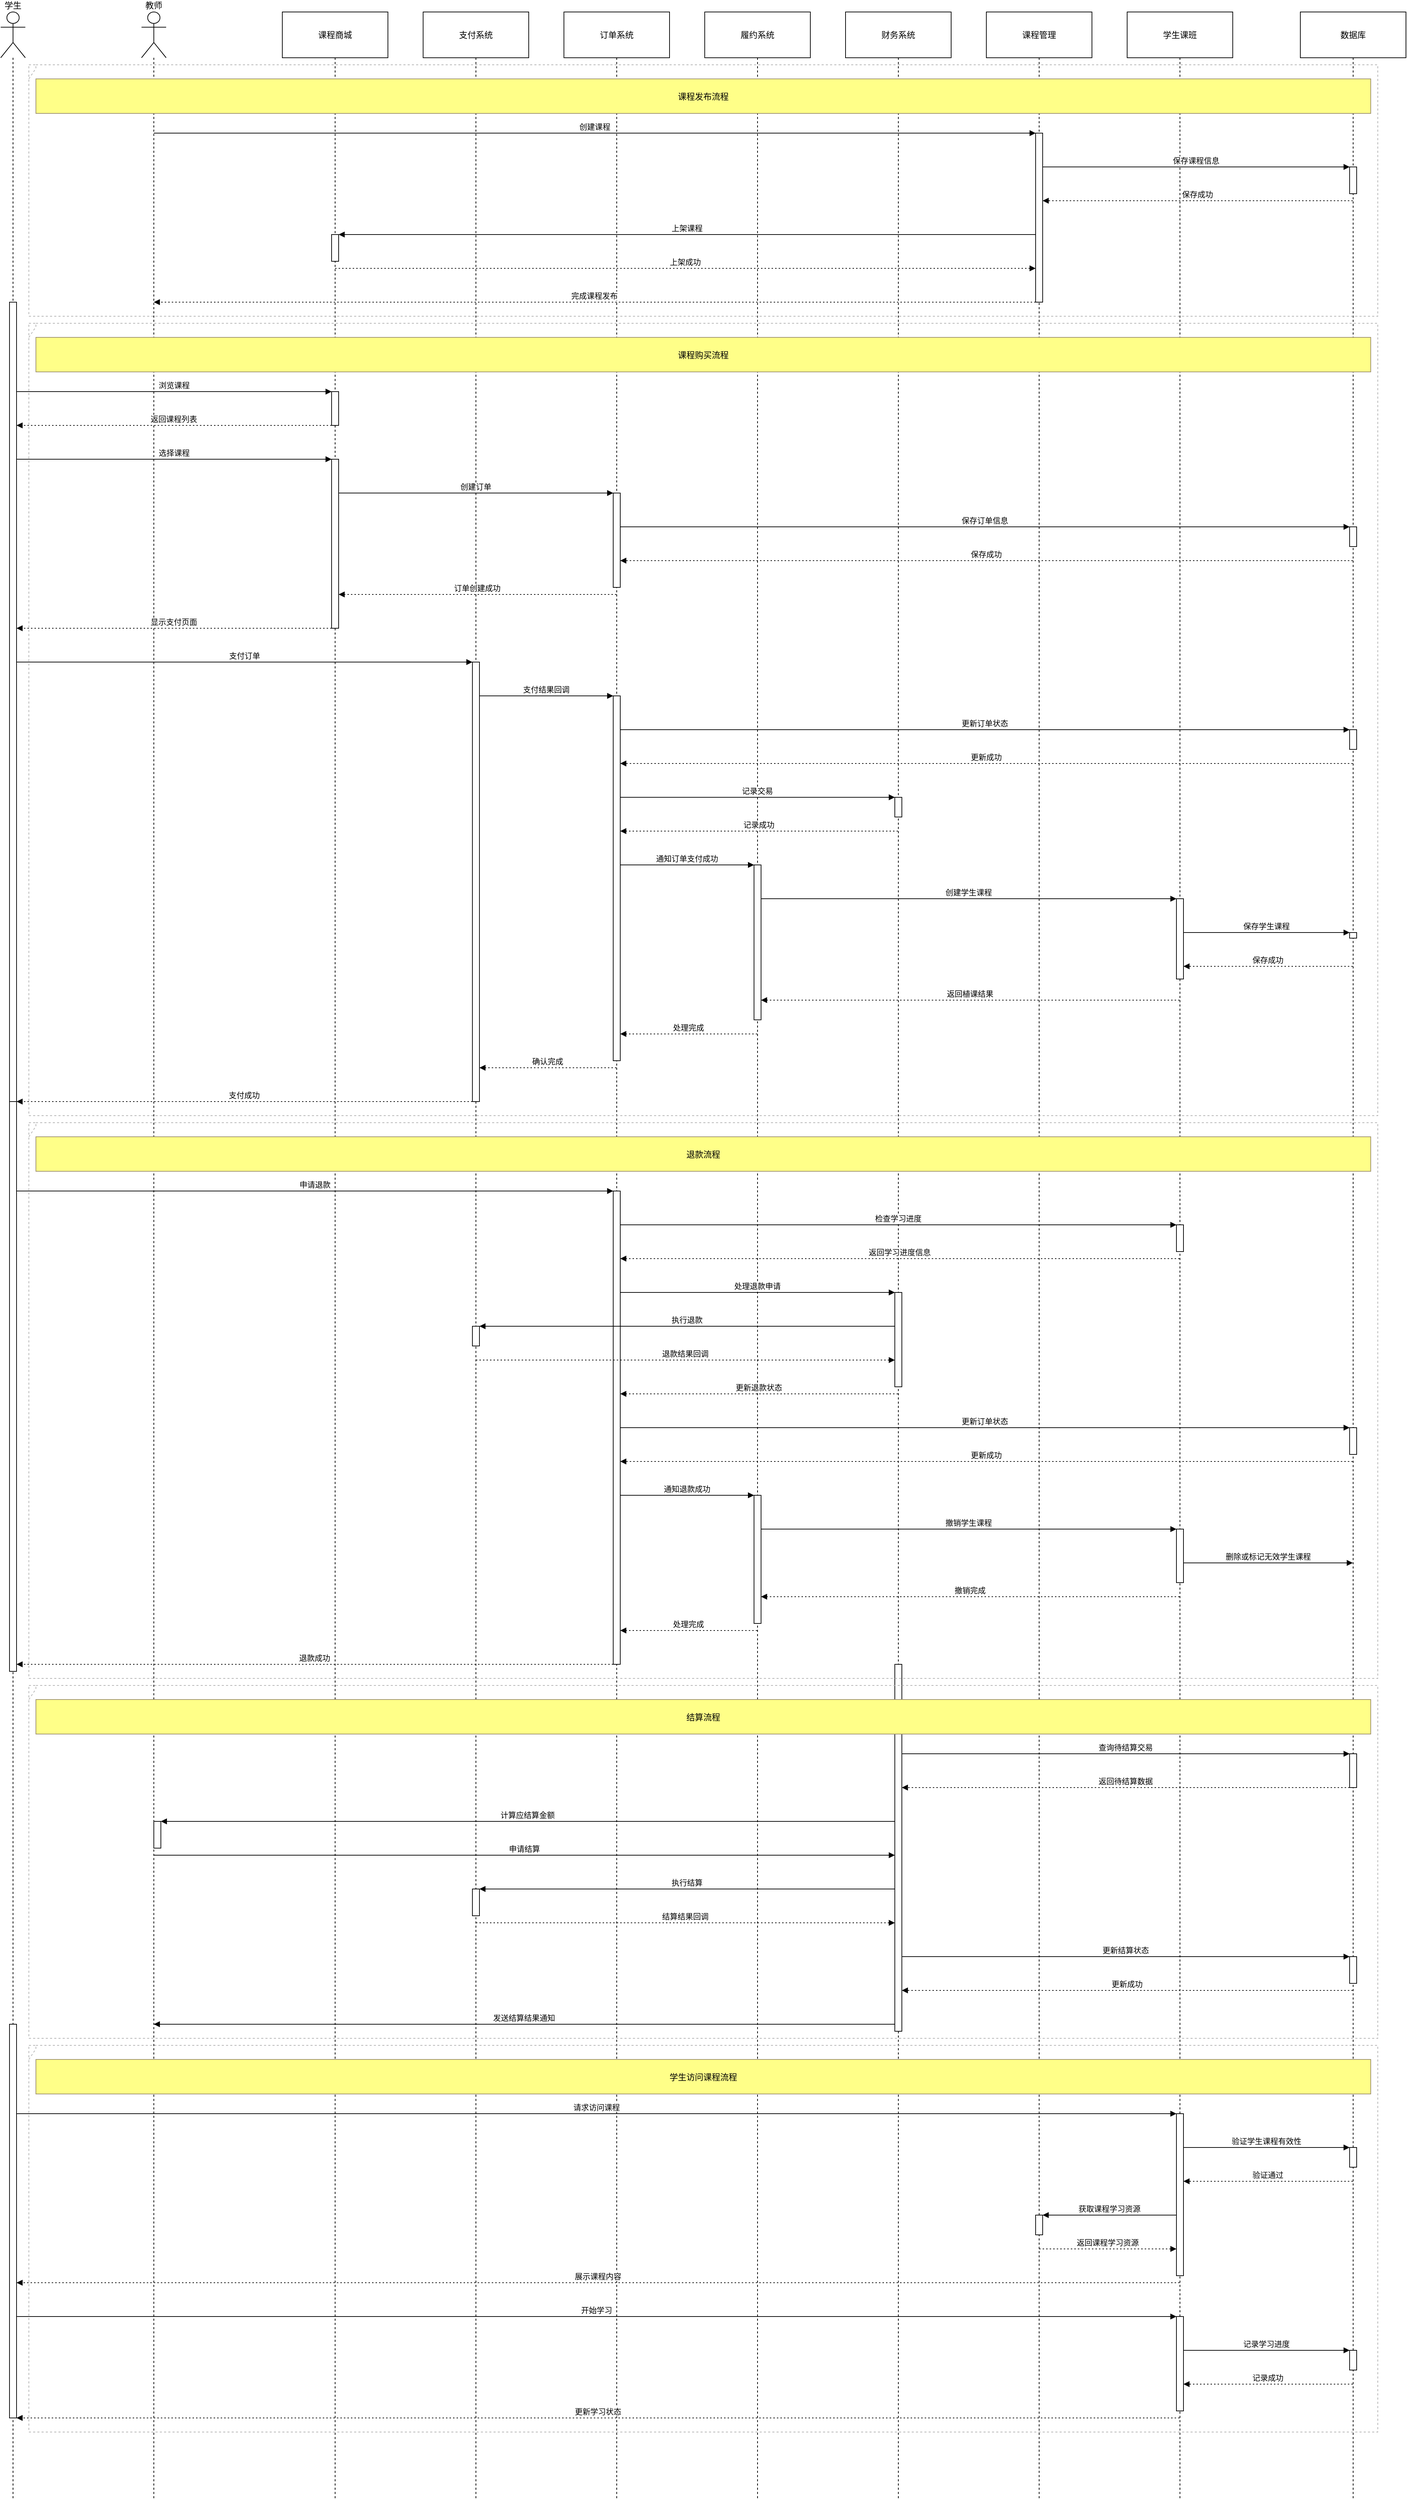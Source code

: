 <mxfile version="26.1.1">
  <diagram name="第 1 页" id="ewf6fZIbxmU2OJA7V18f">
    <mxGraphModel dx="1865" dy="1182" grid="1" gridSize="10" guides="1" tooltips="1" connect="1" arrows="1" fold="1" page="1" pageScale="1" pageWidth="827" pageHeight="1169" math="0" shadow="0">
      <root>
        <mxCell id="0" />
        <mxCell id="1" parent="0" />
        <mxCell id="Ky0kdg8pcMjqBhU2DteO-1" value="学生" style="shape=umlLifeline;perimeter=lifelinePerimeter;whiteSpace=wrap;container=1;dropTarget=0;collapsible=0;recursiveResize=0;outlineConnect=0;portConstraint=eastwest;newEdgeStyle={&quot;edgeStyle&quot;:&quot;elbowEdgeStyle&quot;,&quot;elbow&quot;:&quot;vertical&quot;,&quot;curved&quot;:0,&quot;rounded&quot;:0};participant=umlActor;verticalAlign=bottom;labelPosition=center;verticalLabelPosition=top;align=center;size=65;" vertex="1" parent="1">
          <mxGeometry x="20" y="20" width="35" height="3531" as="geometry" />
        </mxCell>
        <mxCell id="Ky0kdg8pcMjqBhU2DteO-2" value="" style="points=[];perimeter=orthogonalPerimeter;outlineConnect=0;targetShapes=umlLifeline;portConstraint=eastwest;newEdgeStyle={&quot;edgeStyle&quot;:&quot;elbowEdgeStyle&quot;,&quot;elbow&quot;:&quot;vertical&quot;,&quot;curved&quot;:0,&quot;rounded&quot;:0}" vertex="1" parent="Ky0kdg8pcMjqBhU2DteO-1">
          <mxGeometry x="12.5" y="412" width="10" height="1145" as="geometry" />
        </mxCell>
        <mxCell id="Ky0kdg8pcMjqBhU2DteO-3" value="" style="points=[];perimeter=orthogonalPerimeter;outlineConnect=0;targetShapes=umlLifeline;portConstraint=eastwest;newEdgeStyle={&quot;edgeStyle&quot;:&quot;elbowEdgeStyle&quot;,&quot;elbow&quot;:&quot;vertical&quot;,&quot;curved&quot;:0,&quot;rounded&quot;:0}" vertex="1" parent="Ky0kdg8pcMjqBhU2DteO-1">
          <mxGeometry x="12.5" y="1547" width="10" height="809" as="geometry" />
        </mxCell>
        <mxCell id="Ky0kdg8pcMjqBhU2DteO-4" value="" style="points=[];perimeter=orthogonalPerimeter;outlineConnect=0;targetShapes=umlLifeline;portConstraint=eastwest;newEdgeStyle={&quot;edgeStyle&quot;:&quot;elbowEdgeStyle&quot;,&quot;elbow&quot;:&quot;vertical&quot;,&quot;curved&quot;:0,&quot;rounded&quot;:0}" vertex="1" parent="Ky0kdg8pcMjqBhU2DteO-1">
          <mxGeometry x="12.5" y="2857" width="10" height="559" as="geometry" />
        </mxCell>
        <mxCell id="Ky0kdg8pcMjqBhU2DteO-5" value="教师" style="shape=umlLifeline;perimeter=lifelinePerimeter;whiteSpace=wrap;container=1;dropTarget=0;collapsible=0;recursiveResize=0;outlineConnect=0;portConstraint=eastwest;newEdgeStyle={&quot;edgeStyle&quot;:&quot;elbowEdgeStyle&quot;,&quot;elbow&quot;:&quot;vertical&quot;,&quot;curved&quot;:0,&quot;rounded&quot;:0};participant=umlActor;verticalAlign=bottom;labelPosition=center;verticalLabelPosition=top;align=center;size=65;" vertex="1" parent="1">
          <mxGeometry x="220" y="20" width="35" height="3531" as="geometry" />
        </mxCell>
        <mxCell id="Ky0kdg8pcMjqBhU2DteO-6" value="" style="points=[];perimeter=orthogonalPerimeter;outlineConnect=0;targetShapes=umlLifeline;portConstraint=eastwest;newEdgeStyle={&quot;edgeStyle&quot;:&quot;elbowEdgeStyle&quot;,&quot;elbow&quot;:&quot;vertical&quot;,&quot;curved&quot;:0,&quot;rounded&quot;:0}" vertex="1" parent="Ky0kdg8pcMjqBhU2DteO-5">
          <mxGeometry x="12.5" width="10" as="geometry" />
        </mxCell>
        <mxCell id="Ky0kdg8pcMjqBhU2DteO-7" value="" style="points=[];perimeter=orthogonalPerimeter;outlineConnect=0;targetShapes=umlLifeline;portConstraint=eastwest;newEdgeStyle={&quot;edgeStyle&quot;:&quot;elbowEdgeStyle&quot;,&quot;elbow&quot;:&quot;vertical&quot;,&quot;curved&quot;:0,&quot;rounded&quot;:0}" vertex="1" parent="Ky0kdg8pcMjqBhU2DteO-5">
          <mxGeometry x="17.5" y="2569" width="10" height="38" as="geometry" />
        </mxCell>
        <mxCell id="Ky0kdg8pcMjqBhU2DteO-8" value="课程商城" style="shape=umlLifeline;perimeter=lifelinePerimeter;whiteSpace=wrap;container=1;dropTarget=0;collapsible=0;recursiveResize=0;outlineConnect=0;portConstraint=eastwest;newEdgeStyle={&quot;edgeStyle&quot;:&quot;elbowEdgeStyle&quot;,&quot;elbow&quot;:&quot;vertical&quot;,&quot;curved&quot;:0,&quot;rounded&quot;:0};size=65;" vertex="1" parent="1">
          <mxGeometry x="420" y="20" width="150" height="3531" as="geometry" />
        </mxCell>
        <mxCell id="Ky0kdg8pcMjqBhU2DteO-9" value="" style="points=[];perimeter=orthogonalPerimeter;outlineConnect=0;targetShapes=umlLifeline;portConstraint=eastwest;newEdgeStyle={&quot;edgeStyle&quot;:&quot;elbowEdgeStyle&quot;,&quot;elbow&quot;:&quot;vertical&quot;,&quot;curved&quot;:0,&quot;rounded&quot;:0}" vertex="1" parent="Ky0kdg8pcMjqBhU2DteO-8">
          <mxGeometry x="70" y="316" width="10" height="38" as="geometry" />
        </mxCell>
        <mxCell id="Ky0kdg8pcMjqBhU2DteO-10" value="" style="points=[];perimeter=orthogonalPerimeter;outlineConnect=0;targetShapes=umlLifeline;portConstraint=eastwest;newEdgeStyle={&quot;edgeStyle&quot;:&quot;elbowEdgeStyle&quot;,&quot;elbow&quot;:&quot;vertical&quot;,&quot;curved&quot;:0,&quot;rounded&quot;:0}" vertex="1" parent="Ky0kdg8pcMjqBhU2DteO-8">
          <mxGeometry x="70" y="539" width="10" height="48" as="geometry" />
        </mxCell>
        <mxCell id="Ky0kdg8pcMjqBhU2DteO-11" value="" style="points=[];perimeter=orthogonalPerimeter;outlineConnect=0;targetShapes=umlLifeline;portConstraint=eastwest;newEdgeStyle={&quot;edgeStyle&quot;:&quot;elbowEdgeStyle&quot;,&quot;elbow&quot;:&quot;vertical&quot;,&quot;curved&quot;:0,&quot;rounded&quot;:0}" vertex="1" parent="Ky0kdg8pcMjqBhU2DteO-8">
          <mxGeometry x="70" y="635" width="10" height="240" as="geometry" />
        </mxCell>
        <mxCell id="Ky0kdg8pcMjqBhU2DteO-12" value="支付系统" style="shape=umlLifeline;perimeter=lifelinePerimeter;whiteSpace=wrap;container=1;dropTarget=0;collapsible=0;recursiveResize=0;outlineConnect=0;portConstraint=eastwest;newEdgeStyle={&quot;edgeStyle&quot;:&quot;elbowEdgeStyle&quot;,&quot;elbow&quot;:&quot;vertical&quot;,&quot;curved&quot;:0,&quot;rounded&quot;:0};size=65;" vertex="1" parent="1">
          <mxGeometry x="620" y="20" width="150" height="3531" as="geometry" />
        </mxCell>
        <mxCell id="Ky0kdg8pcMjqBhU2DteO-13" value="" style="points=[];perimeter=orthogonalPerimeter;outlineConnect=0;targetShapes=umlLifeline;portConstraint=eastwest;newEdgeStyle={&quot;edgeStyle&quot;:&quot;elbowEdgeStyle&quot;,&quot;elbow&quot;:&quot;vertical&quot;,&quot;curved&quot;:0,&quot;rounded&quot;:0}" vertex="1" parent="Ky0kdg8pcMjqBhU2DteO-12">
          <mxGeometry x="70" y="923" width="10" height="624" as="geometry" />
        </mxCell>
        <mxCell id="Ky0kdg8pcMjqBhU2DteO-14" value="" style="points=[];perimeter=orthogonalPerimeter;outlineConnect=0;targetShapes=umlLifeline;portConstraint=eastwest;newEdgeStyle={&quot;edgeStyle&quot;:&quot;elbowEdgeStyle&quot;,&quot;elbow&quot;:&quot;vertical&quot;,&quot;curved&quot;:0,&quot;rounded&quot;:0}" vertex="1" parent="Ky0kdg8pcMjqBhU2DteO-12">
          <mxGeometry x="70" y="1866" width="10" height="28" as="geometry" />
        </mxCell>
        <mxCell id="Ky0kdg8pcMjqBhU2DteO-15" value="" style="points=[];perimeter=orthogonalPerimeter;outlineConnect=0;targetShapes=umlLifeline;portConstraint=eastwest;newEdgeStyle={&quot;edgeStyle&quot;:&quot;elbowEdgeStyle&quot;,&quot;elbow&quot;:&quot;vertical&quot;,&quot;curved&quot;:0,&quot;rounded&quot;:0}" vertex="1" parent="Ky0kdg8pcMjqBhU2DteO-12">
          <mxGeometry x="70" y="2665" width="10" height="38" as="geometry" />
        </mxCell>
        <mxCell id="Ky0kdg8pcMjqBhU2DteO-16" value="订单系统" style="shape=umlLifeline;perimeter=lifelinePerimeter;whiteSpace=wrap;container=1;dropTarget=0;collapsible=0;recursiveResize=0;outlineConnect=0;portConstraint=eastwest;newEdgeStyle={&quot;edgeStyle&quot;:&quot;elbowEdgeStyle&quot;,&quot;elbow&quot;:&quot;vertical&quot;,&quot;curved&quot;:0,&quot;rounded&quot;:0};size=65;" vertex="1" parent="1">
          <mxGeometry x="820" y="20" width="150" height="3531" as="geometry" />
        </mxCell>
        <mxCell id="Ky0kdg8pcMjqBhU2DteO-17" value="" style="points=[];perimeter=orthogonalPerimeter;outlineConnect=0;targetShapes=umlLifeline;portConstraint=eastwest;newEdgeStyle={&quot;edgeStyle&quot;:&quot;elbowEdgeStyle&quot;,&quot;elbow&quot;:&quot;vertical&quot;,&quot;curved&quot;:0,&quot;rounded&quot;:0}" vertex="1" parent="Ky0kdg8pcMjqBhU2DteO-16">
          <mxGeometry x="70" y="683" width="10" height="134" as="geometry" />
        </mxCell>
        <mxCell id="Ky0kdg8pcMjqBhU2DteO-18" value="" style="points=[];perimeter=orthogonalPerimeter;outlineConnect=0;targetShapes=umlLifeline;portConstraint=eastwest;newEdgeStyle={&quot;edgeStyle&quot;:&quot;elbowEdgeStyle&quot;,&quot;elbow&quot;:&quot;vertical&quot;,&quot;curved&quot;:0,&quot;rounded&quot;:0}" vertex="1" parent="Ky0kdg8pcMjqBhU2DteO-16">
          <mxGeometry x="70" y="971" width="10" height="518" as="geometry" />
        </mxCell>
        <mxCell id="Ky0kdg8pcMjqBhU2DteO-19" value="" style="points=[];perimeter=orthogonalPerimeter;outlineConnect=0;targetShapes=umlLifeline;portConstraint=eastwest;newEdgeStyle={&quot;edgeStyle&quot;:&quot;elbowEdgeStyle&quot;,&quot;elbow&quot;:&quot;vertical&quot;,&quot;curved&quot;:0,&quot;rounded&quot;:0}" vertex="1" parent="Ky0kdg8pcMjqBhU2DteO-16">
          <mxGeometry x="70" y="1674" width="10" height="672" as="geometry" />
        </mxCell>
        <mxCell id="Ky0kdg8pcMjqBhU2DteO-20" value="履约系统" style="shape=umlLifeline;perimeter=lifelinePerimeter;whiteSpace=wrap;container=1;dropTarget=0;collapsible=0;recursiveResize=0;outlineConnect=0;portConstraint=eastwest;newEdgeStyle={&quot;edgeStyle&quot;:&quot;elbowEdgeStyle&quot;,&quot;elbow&quot;:&quot;vertical&quot;,&quot;curved&quot;:0,&quot;rounded&quot;:0};size=65;" vertex="1" parent="1">
          <mxGeometry x="1020" y="20" width="150" height="3531" as="geometry" />
        </mxCell>
        <mxCell id="Ky0kdg8pcMjqBhU2DteO-21" value="" style="points=[];perimeter=orthogonalPerimeter;outlineConnect=0;targetShapes=umlLifeline;portConstraint=eastwest;newEdgeStyle={&quot;edgeStyle&quot;:&quot;elbowEdgeStyle&quot;,&quot;elbow&quot;:&quot;vertical&quot;,&quot;curved&quot;:0,&quot;rounded&quot;:0}" vertex="1" parent="Ky0kdg8pcMjqBhU2DteO-20">
          <mxGeometry x="70" y="1211" width="10" height="220" as="geometry" />
        </mxCell>
        <mxCell id="Ky0kdg8pcMjqBhU2DteO-22" value="" style="points=[];perimeter=orthogonalPerimeter;outlineConnect=0;targetShapes=umlLifeline;portConstraint=eastwest;newEdgeStyle={&quot;edgeStyle&quot;:&quot;elbowEdgeStyle&quot;,&quot;elbow&quot;:&quot;vertical&quot;,&quot;curved&quot;:0,&quot;rounded&quot;:0}" vertex="1" parent="Ky0kdg8pcMjqBhU2DteO-20">
          <mxGeometry x="70" y="2106" width="10" height="182" as="geometry" />
        </mxCell>
        <mxCell id="Ky0kdg8pcMjqBhU2DteO-23" value="财务系统" style="shape=umlLifeline;perimeter=lifelinePerimeter;whiteSpace=wrap;container=1;dropTarget=0;collapsible=0;recursiveResize=0;outlineConnect=0;portConstraint=eastwest;newEdgeStyle={&quot;edgeStyle&quot;:&quot;elbowEdgeStyle&quot;,&quot;elbow&quot;:&quot;vertical&quot;,&quot;curved&quot;:0,&quot;rounded&quot;:0};size=65;" vertex="1" parent="1">
          <mxGeometry x="1220" y="20" width="150" height="3531" as="geometry" />
        </mxCell>
        <mxCell id="Ky0kdg8pcMjqBhU2DteO-24" value="" style="points=[];perimeter=orthogonalPerimeter;outlineConnect=0;targetShapes=umlLifeline;portConstraint=eastwest;newEdgeStyle={&quot;edgeStyle&quot;:&quot;elbowEdgeStyle&quot;,&quot;elbow&quot;:&quot;vertical&quot;,&quot;curved&quot;:0,&quot;rounded&quot;:0}" vertex="1" parent="Ky0kdg8pcMjqBhU2DteO-23">
          <mxGeometry x="70" y="1115" width="10" height="28" as="geometry" />
        </mxCell>
        <mxCell id="Ky0kdg8pcMjqBhU2DteO-25" value="" style="points=[];perimeter=orthogonalPerimeter;outlineConnect=0;targetShapes=umlLifeline;portConstraint=eastwest;newEdgeStyle={&quot;edgeStyle&quot;:&quot;elbowEdgeStyle&quot;,&quot;elbow&quot;:&quot;vertical&quot;,&quot;curved&quot;:0,&quot;rounded&quot;:0}" vertex="1" parent="Ky0kdg8pcMjqBhU2DteO-23">
          <mxGeometry x="70" y="1818" width="10" height="134" as="geometry" />
        </mxCell>
        <mxCell id="Ky0kdg8pcMjqBhU2DteO-26" value="" style="points=[];perimeter=orthogonalPerimeter;outlineConnect=0;targetShapes=umlLifeline;portConstraint=eastwest;newEdgeStyle={&quot;edgeStyle&quot;:&quot;elbowEdgeStyle&quot;,&quot;elbow&quot;:&quot;vertical&quot;,&quot;curved&quot;:0,&quot;rounded&quot;:0}" vertex="1" parent="Ky0kdg8pcMjqBhU2DteO-23">
          <mxGeometry x="70" y="2346" width="10" height="521" as="geometry" />
        </mxCell>
        <mxCell id="Ky0kdg8pcMjqBhU2DteO-27" value="课程管理" style="shape=umlLifeline;perimeter=lifelinePerimeter;whiteSpace=wrap;container=1;dropTarget=0;collapsible=0;recursiveResize=0;outlineConnect=0;portConstraint=eastwest;newEdgeStyle={&quot;edgeStyle&quot;:&quot;elbowEdgeStyle&quot;,&quot;elbow&quot;:&quot;vertical&quot;,&quot;curved&quot;:0,&quot;rounded&quot;:0};size=65;" vertex="1" parent="1">
          <mxGeometry x="1420" y="20" width="150" height="3531" as="geometry" />
        </mxCell>
        <mxCell id="Ky0kdg8pcMjqBhU2DteO-28" value="" style="points=[];perimeter=orthogonalPerimeter;outlineConnect=0;targetShapes=umlLifeline;portConstraint=eastwest;newEdgeStyle={&quot;edgeStyle&quot;:&quot;elbowEdgeStyle&quot;,&quot;elbow&quot;:&quot;vertical&quot;,&quot;curved&quot;:0,&quot;rounded&quot;:0}" vertex="1" parent="Ky0kdg8pcMjqBhU2DteO-27">
          <mxGeometry x="70" y="172" width="10" height="240" as="geometry" />
        </mxCell>
        <mxCell id="Ky0kdg8pcMjqBhU2DteO-29" value="" style="points=[];perimeter=orthogonalPerimeter;outlineConnect=0;targetShapes=umlLifeline;portConstraint=eastwest;newEdgeStyle={&quot;edgeStyle&quot;:&quot;elbowEdgeStyle&quot;,&quot;elbow&quot;:&quot;vertical&quot;,&quot;curved&quot;:0,&quot;rounded&quot;:0}" vertex="1" parent="Ky0kdg8pcMjqBhU2DteO-27">
          <mxGeometry x="70" y="3128" width="10" height="28" as="geometry" />
        </mxCell>
        <mxCell id="Ky0kdg8pcMjqBhU2DteO-30" value="学生课班" style="shape=umlLifeline;perimeter=lifelinePerimeter;whiteSpace=wrap;container=1;dropTarget=0;collapsible=0;recursiveResize=0;outlineConnect=0;portConstraint=eastwest;newEdgeStyle={&quot;edgeStyle&quot;:&quot;elbowEdgeStyle&quot;,&quot;elbow&quot;:&quot;vertical&quot;,&quot;curved&quot;:0,&quot;rounded&quot;:0};size=65;" vertex="1" parent="1">
          <mxGeometry x="1620" y="20" width="150" height="3531" as="geometry" />
        </mxCell>
        <mxCell id="Ky0kdg8pcMjqBhU2DteO-31" value="" style="points=[];perimeter=orthogonalPerimeter;outlineConnect=0;targetShapes=umlLifeline;portConstraint=eastwest;newEdgeStyle={&quot;edgeStyle&quot;:&quot;elbowEdgeStyle&quot;,&quot;elbow&quot;:&quot;vertical&quot;,&quot;curved&quot;:0,&quot;rounded&quot;:0}" vertex="1" parent="Ky0kdg8pcMjqBhU2DteO-30">
          <mxGeometry x="70" y="1259" width="10" height="114" as="geometry" />
        </mxCell>
        <mxCell id="Ky0kdg8pcMjqBhU2DteO-32" value="" style="points=[];perimeter=orthogonalPerimeter;outlineConnect=0;targetShapes=umlLifeline;portConstraint=eastwest;newEdgeStyle={&quot;edgeStyle&quot;:&quot;elbowEdgeStyle&quot;,&quot;elbow&quot;:&quot;vertical&quot;,&quot;curved&quot;:0,&quot;rounded&quot;:0}" vertex="1" parent="Ky0kdg8pcMjqBhU2DteO-30">
          <mxGeometry x="70" y="1722" width="10" height="38" as="geometry" />
        </mxCell>
        <mxCell id="Ky0kdg8pcMjqBhU2DteO-33" value="" style="points=[];perimeter=orthogonalPerimeter;outlineConnect=0;targetShapes=umlLifeline;portConstraint=eastwest;newEdgeStyle={&quot;edgeStyle&quot;:&quot;elbowEdgeStyle&quot;,&quot;elbow&quot;:&quot;vertical&quot;,&quot;curved&quot;:0,&quot;rounded&quot;:0}" vertex="1" parent="Ky0kdg8pcMjqBhU2DteO-30">
          <mxGeometry x="70" y="2154" width="10" height="76" as="geometry" />
        </mxCell>
        <mxCell id="Ky0kdg8pcMjqBhU2DteO-34" value="" style="points=[];perimeter=orthogonalPerimeter;outlineConnect=0;targetShapes=umlLifeline;portConstraint=eastwest;newEdgeStyle={&quot;edgeStyle&quot;:&quot;elbowEdgeStyle&quot;,&quot;elbow&quot;:&quot;vertical&quot;,&quot;curved&quot;:0,&quot;rounded&quot;:0}" vertex="1" parent="Ky0kdg8pcMjqBhU2DteO-30">
          <mxGeometry x="70" y="2984" width="10" height="230" as="geometry" />
        </mxCell>
        <mxCell id="Ky0kdg8pcMjqBhU2DteO-35" value="" style="points=[];perimeter=orthogonalPerimeter;outlineConnect=0;targetShapes=umlLifeline;portConstraint=eastwest;newEdgeStyle={&quot;edgeStyle&quot;:&quot;elbowEdgeStyle&quot;,&quot;elbow&quot;:&quot;vertical&quot;,&quot;curved&quot;:0,&quot;rounded&quot;:0}" vertex="1" parent="Ky0kdg8pcMjqBhU2DteO-30">
          <mxGeometry x="70" y="3272" width="10" height="134" as="geometry" />
        </mxCell>
        <mxCell id="Ky0kdg8pcMjqBhU2DteO-36" value="数据库" style="shape=umlLifeline;perimeter=lifelinePerimeter;whiteSpace=wrap;container=1;dropTarget=0;collapsible=0;recursiveResize=0;outlineConnect=0;portConstraint=eastwest;newEdgeStyle={&quot;edgeStyle&quot;:&quot;elbowEdgeStyle&quot;,&quot;elbow&quot;:&quot;vertical&quot;,&quot;curved&quot;:0,&quot;rounded&quot;:0};size=65;" vertex="1" parent="1">
          <mxGeometry x="1866" y="20" width="150" height="3531" as="geometry" />
        </mxCell>
        <mxCell id="Ky0kdg8pcMjqBhU2DteO-37" value="" style="points=[];perimeter=orthogonalPerimeter;outlineConnect=0;targetShapes=umlLifeline;portConstraint=eastwest;newEdgeStyle={&quot;edgeStyle&quot;:&quot;elbowEdgeStyle&quot;,&quot;elbow&quot;:&quot;vertical&quot;,&quot;curved&quot;:0,&quot;rounded&quot;:0}" vertex="1" parent="Ky0kdg8pcMjqBhU2DteO-36">
          <mxGeometry x="70" y="220" width="10" height="38" as="geometry" />
        </mxCell>
        <mxCell id="Ky0kdg8pcMjqBhU2DteO-38" value="" style="points=[];perimeter=orthogonalPerimeter;outlineConnect=0;targetShapes=umlLifeline;portConstraint=eastwest;newEdgeStyle={&quot;edgeStyle&quot;:&quot;elbowEdgeStyle&quot;,&quot;elbow&quot;:&quot;vertical&quot;,&quot;curved&quot;:0,&quot;rounded&quot;:0}" vertex="1" parent="Ky0kdg8pcMjqBhU2DteO-36">
          <mxGeometry x="70" y="731" width="10" height="28" as="geometry" />
        </mxCell>
        <mxCell id="Ky0kdg8pcMjqBhU2DteO-39" value="" style="points=[];perimeter=orthogonalPerimeter;outlineConnect=0;targetShapes=umlLifeline;portConstraint=eastwest;newEdgeStyle={&quot;edgeStyle&quot;:&quot;elbowEdgeStyle&quot;,&quot;elbow&quot;:&quot;vertical&quot;,&quot;curved&quot;:0,&quot;rounded&quot;:0}" vertex="1" parent="Ky0kdg8pcMjqBhU2DteO-36">
          <mxGeometry x="70" y="1019" width="10" height="28" as="geometry" />
        </mxCell>
        <mxCell id="Ky0kdg8pcMjqBhU2DteO-40" value="" style="points=[];perimeter=orthogonalPerimeter;outlineConnect=0;targetShapes=umlLifeline;portConstraint=eastwest;newEdgeStyle={&quot;edgeStyle&quot;:&quot;elbowEdgeStyle&quot;,&quot;elbow&quot;:&quot;vertical&quot;,&quot;curved&quot;:0,&quot;rounded&quot;:0}" vertex="1" parent="Ky0kdg8pcMjqBhU2DteO-36">
          <mxGeometry x="70" y="1307" width="10" height="8" as="geometry" />
        </mxCell>
        <mxCell id="Ky0kdg8pcMjqBhU2DteO-41" value="" style="points=[];perimeter=orthogonalPerimeter;outlineConnect=0;targetShapes=umlLifeline;portConstraint=eastwest;newEdgeStyle={&quot;edgeStyle&quot;:&quot;elbowEdgeStyle&quot;,&quot;elbow&quot;:&quot;vertical&quot;,&quot;curved&quot;:0,&quot;rounded&quot;:0}" vertex="1" parent="Ky0kdg8pcMjqBhU2DteO-36">
          <mxGeometry x="70" y="2010" width="10" height="38" as="geometry" />
        </mxCell>
        <mxCell id="Ky0kdg8pcMjqBhU2DteO-42" value="" style="points=[];perimeter=orthogonalPerimeter;outlineConnect=0;targetShapes=umlLifeline;portConstraint=eastwest;newEdgeStyle={&quot;edgeStyle&quot;:&quot;elbowEdgeStyle&quot;,&quot;elbow&quot;:&quot;vertical&quot;,&quot;curved&quot;:0,&quot;rounded&quot;:0}" vertex="1" parent="Ky0kdg8pcMjqBhU2DteO-36">
          <mxGeometry x="70" y="2473" width="10" height="48" as="geometry" />
        </mxCell>
        <mxCell id="Ky0kdg8pcMjqBhU2DteO-43" value="" style="points=[];perimeter=orthogonalPerimeter;outlineConnect=0;targetShapes=umlLifeline;portConstraint=eastwest;newEdgeStyle={&quot;edgeStyle&quot;:&quot;elbowEdgeStyle&quot;,&quot;elbow&quot;:&quot;vertical&quot;,&quot;curved&quot;:0,&quot;rounded&quot;:0}" vertex="1" parent="Ky0kdg8pcMjqBhU2DteO-36">
          <mxGeometry x="70" y="2761" width="10" height="38" as="geometry" />
        </mxCell>
        <mxCell id="Ky0kdg8pcMjqBhU2DteO-44" value="" style="points=[];perimeter=orthogonalPerimeter;outlineConnect=0;targetShapes=umlLifeline;portConstraint=eastwest;newEdgeStyle={&quot;edgeStyle&quot;:&quot;elbowEdgeStyle&quot;,&quot;elbow&quot;:&quot;vertical&quot;,&quot;curved&quot;:0,&quot;rounded&quot;:0}" vertex="1" parent="Ky0kdg8pcMjqBhU2DteO-36">
          <mxGeometry x="70" y="3032" width="10" height="28" as="geometry" />
        </mxCell>
        <mxCell id="Ky0kdg8pcMjqBhU2DteO-45" value="" style="points=[];perimeter=orthogonalPerimeter;outlineConnect=0;targetShapes=umlLifeline;portConstraint=eastwest;newEdgeStyle={&quot;edgeStyle&quot;:&quot;elbowEdgeStyle&quot;,&quot;elbow&quot;:&quot;vertical&quot;,&quot;curved&quot;:0,&quot;rounded&quot;:0}" vertex="1" parent="Ky0kdg8pcMjqBhU2DteO-36">
          <mxGeometry x="70" y="3320" width="10" height="28" as="geometry" />
        </mxCell>
        <mxCell id="Ky0kdg8pcMjqBhU2DteO-46" value="" style="shape=umlFrame;dashed=1;pointerEvents=0;dropTarget=0;strokeColor=#B3B3B3;height=20;width=0" vertex="1" parent="1">
          <mxGeometry x="60" y="95" width="1916" height="357" as="geometry" />
        </mxCell>
        <mxCell id="Ky0kdg8pcMjqBhU2DteO-47" value="" style="text;strokeColor=none;fillColor=none;align=center;verticalAlign=middle;whiteSpace=wrap;" vertex="1" parent="Ky0kdg8pcMjqBhU2DteO-46">
          <mxGeometry width="1916" height="20" as="geometry" />
        </mxCell>
        <mxCell id="Ky0kdg8pcMjqBhU2DteO-48" value="" style="shape=umlFrame;dashed=1;pointerEvents=0;dropTarget=0;strokeColor=#B3B3B3;height=20;width=0" vertex="1" parent="1">
          <mxGeometry x="60" y="462" width="1916" height="1125" as="geometry" />
        </mxCell>
        <mxCell id="Ky0kdg8pcMjqBhU2DteO-49" value="" style="text;strokeColor=none;fillColor=none;align=center;verticalAlign=middle;whiteSpace=wrap;" vertex="1" parent="Ky0kdg8pcMjqBhU2DteO-48">
          <mxGeometry width="1916" height="20" as="geometry" />
        </mxCell>
        <mxCell id="Ky0kdg8pcMjqBhU2DteO-50" value="" style="shape=umlFrame;dashed=1;pointerEvents=0;dropTarget=0;strokeColor=#B3B3B3;height=20;width=0" vertex="1" parent="1">
          <mxGeometry x="60" y="1597" width="1916" height="789" as="geometry" />
        </mxCell>
        <mxCell id="Ky0kdg8pcMjqBhU2DteO-51" value="" style="text;strokeColor=none;fillColor=none;align=center;verticalAlign=middle;whiteSpace=wrap;" vertex="1" parent="Ky0kdg8pcMjqBhU2DteO-50">
          <mxGeometry width="1916" height="20" as="geometry" />
        </mxCell>
        <mxCell id="Ky0kdg8pcMjqBhU2DteO-52" value="" style="shape=umlFrame;dashed=1;pointerEvents=0;dropTarget=0;strokeColor=#B3B3B3;height=20;width=0" vertex="1" parent="1">
          <mxGeometry x="60" y="2396" width="1916" height="501" as="geometry" />
        </mxCell>
        <mxCell id="Ky0kdg8pcMjqBhU2DteO-53" value="" style="text;strokeColor=none;fillColor=none;align=center;verticalAlign=middle;whiteSpace=wrap;" vertex="1" parent="Ky0kdg8pcMjqBhU2DteO-52">
          <mxGeometry width="1916" height="20" as="geometry" />
        </mxCell>
        <mxCell id="Ky0kdg8pcMjqBhU2DteO-54" value="" style="shape=umlFrame;dashed=1;pointerEvents=0;dropTarget=0;strokeColor=#B3B3B3;height=20;width=0" vertex="1" parent="1">
          <mxGeometry x="60" y="2907" width="1916" height="549" as="geometry" />
        </mxCell>
        <mxCell id="Ky0kdg8pcMjqBhU2DteO-55" value="" style="text;strokeColor=none;fillColor=none;align=center;verticalAlign=middle;whiteSpace=wrap;" vertex="1" parent="Ky0kdg8pcMjqBhU2DteO-54">
          <mxGeometry width="1916" height="20" as="geometry" />
        </mxCell>
        <mxCell id="Ky0kdg8pcMjqBhU2DteO-56" value="创建课程" style="verticalAlign=bottom;edgeStyle=elbowEdgeStyle;elbow=vertical;curved=0;rounded=0;endArrow=block;" edge="1" parent="1" source="Ky0kdg8pcMjqBhU2DteO-5" target="Ky0kdg8pcMjqBhU2DteO-28">
          <mxGeometry relative="1" as="geometry">
            <Array as="points">
              <mxPoint x="904" y="192" />
            </Array>
          </mxGeometry>
        </mxCell>
        <mxCell id="Ky0kdg8pcMjqBhU2DteO-57" value="保存课程信息" style="verticalAlign=bottom;edgeStyle=elbowEdgeStyle;elbow=vertical;curved=0;rounded=0;endArrow=block;" edge="1" parent="1" source="Ky0kdg8pcMjqBhU2DteO-28" target="Ky0kdg8pcMjqBhU2DteO-37">
          <mxGeometry relative="1" as="geometry">
            <Array as="points">
              <mxPoint x="1727" y="240" />
            </Array>
          </mxGeometry>
        </mxCell>
        <mxCell id="Ky0kdg8pcMjqBhU2DteO-58" value="保存成功" style="verticalAlign=bottom;edgeStyle=elbowEdgeStyle;elbow=vertical;curved=0;rounded=0;dashed=1;dashPattern=2 3;endArrow=block;" edge="1" parent="1" source="Ky0kdg8pcMjqBhU2DteO-36" target="Ky0kdg8pcMjqBhU2DteO-28">
          <mxGeometry relative="1" as="geometry">
            <Array as="points">
              <mxPoint x="1730" y="288" />
            </Array>
          </mxGeometry>
        </mxCell>
        <mxCell id="Ky0kdg8pcMjqBhU2DteO-59" value="上架课程" style="verticalAlign=bottom;edgeStyle=elbowEdgeStyle;elbow=vertical;curved=0;rounded=0;endArrow=block;" edge="1" parent="1" source="Ky0kdg8pcMjqBhU2DteO-28" target="Ky0kdg8pcMjqBhU2DteO-9">
          <mxGeometry relative="1" as="geometry">
            <Array as="points">
              <mxPoint x="1007" y="336" />
            </Array>
          </mxGeometry>
        </mxCell>
        <mxCell id="Ky0kdg8pcMjqBhU2DteO-60" value="上架成功" style="verticalAlign=bottom;edgeStyle=elbowEdgeStyle;elbow=vertical;curved=0;rounded=0;dashed=1;dashPattern=2 3;endArrow=block;" edge="1" parent="1" source="Ky0kdg8pcMjqBhU2DteO-8" target="Ky0kdg8pcMjqBhU2DteO-28">
          <mxGeometry relative="1" as="geometry">
            <Array as="points">
              <mxPoint x="1004" y="384" />
            </Array>
          </mxGeometry>
        </mxCell>
        <mxCell id="Ky0kdg8pcMjqBhU2DteO-61" value="完成课程发布" style="verticalAlign=bottom;edgeStyle=elbowEdgeStyle;elbow=vertical;curved=0;rounded=0;dashed=1;dashPattern=2 3;endArrow=block;" edge="1" parent="1" source="Ky0kdg8pcMjqBhU2DteO-28" target="Ky0kdg8pcMjqBhU2DteO-5">
          <mxGeometry relative="1" as="geometry">
            <Array as="points">
              <mxPoint x="907" y="432" />
            </Array>
          </mxGeometry>
        </mxCell>
        <mxCell id="Ky0kdg8pcMjqBhU2DteO-62" value="浏览课程" style="verticalAlign=bottom;edgeStyle=elbowEdgeStyle;elbow=vertical;curved=0;rounded=0;endArrow=block;" edge="1" parent="1" source="Ky0kdg8pcMjqBhU2DteO-2" target="Ky0kdg8pcMjqBhU2DteO-10">
          <mxGeometry relative="1" as="geometry">
            <Array as="points">
              <mxPoint x="304" y="559" />
            </Array>
          </mxGeometry>
        </mxCell>
        <mxCell id="Ky0kdg8pcMjqBhU2DteO-63" value="返回课程列表" style="verticalAlign=bottom;edgeStyle=elbowEdgeStyle;elbow=vertical;curved=0;rounded=0;dashed=1;dashPattern=2 3;endArrow=block;" edge="1" parent="1" source="Ky0kdg8pcMjqBhU2DteO-10" target="Ky0kdg8pcMjqBhU2DteO-2">
          <mxGeometry relative="1" as="geometry">
            <Array as="points">
              <mxPoint x="307" y="607" />
            </Array>
          </mxGeometry>
        </mxCell>
        <mxCell id="Ky0kdg8pcMjqBhU2DteO-64" value="选择课程" style="verticalAlign=bottom;edgeStyle=elbowEdgeStyle;elbow=vertical;curved=0;rounded=0;endArrow=block;" edge="1" parent="1" source="Ky0kdg8pcMjqBhU2DteO-2" target="Ky0kdg8pcMjqBhU2DteO-11">
          <mxGeometry relative="1" as="geometry">
            <Array as="points">
              <mxPoint x="304" y="655" />
            </Array>
          </mxGeometry>
        </mxCell>
        <mxCell id="Ky0kdg8pcMjqBhU2DteO-65" value="创建订单" style="verticalAlign=bottom;edgeStyle=elbowEdgeStyle;elbow=vertical;curved=0;rounded=0;endArrow=block;" edge="1" parent="1" source="Ky0kdg8pcMjqBhU2DteO-11" target="Ky0kdg8pcMjqBhU2DteO-17">
          <mxGeometry relative="1" as="geometry">
            <Array as="points">
              <mxPoint x="704" y="703" />
            </Array>
          </mxGeometry>
        </mxCell>
        <mxCell id="Ky0kdg8pcMjqBhU2DteO-66" value="保存订单信息" style="verticalAlign=bottom;edgeStyle=elbowEdgeStyle;elbow=vertical;curved=0;rounded=0;endArrow=block;" edge="1" parent="1" source="Ky0kdg8pcMjqBhU2DteO-17" target="Ky0kdg8pcMjqBhU2DteO-38">
          <mxGeometry relative="1" as="geometry">
            <Array as="points">
              <mxPoint x="1427" y="751" />
            </Array>
          </mxGeometry>
        </mxCell>
        <mxCell id="Ky0kdg8pcMjqBhU2DteO-67" value="保存成功" style="verticalAlign=bottom;edgeStyle=elbowEdgeStyle;elbow=vertical;curved=0;rounded=0;dashed=1;dashPattern=2 3;endArrow=block;" edge="1" parent="1" source="Ky0kdg8pcMjqBhU2DteO-36" target="Ky0kdg8pcMjqBhU2DteO-17">
          <mxGeometry relative="1" as="geometry">
            <Array as="points">
              <mxPoint x="1430" y="799" />
            </Array>
          </mxGeometry>
        </mxCell>
        <mxCell id="Ky0kdg8pcMjqBhU2DteO-68" value="订单创建成功" style="verticalAlign=bottom;edgeStyle=elbowEdgeStyle;elbow=vertical;curved=0;rounded=0;dashed=1;dashPattern=2 3;endArrow=block;" edge="1" parent="1" source="Ky0kdg8pcMjqBhU2DteO-16" target="Ky0kdg8pcMjqBhU2DteO-11">
          <mxGeometry relative="1" as="geometry">
            <Array as="points">
              <mxPoint x="707" y="847" />
            </Array>
          </mxGeometry>
        </mxCell>
        <mxCell id="Ky0kdg8pcMjqBhU2DteO-69" value="显示支付页面" style="verticalAlign=bottom;edgeStyle=elbowEdgeStyle;elbow=vertical;curved=0;rounded=0;dashed=1;dashPattern=2 3;endArrow=block;" edge="1" parent="1" source="Ky0kdg8pcMjqBhU2DteO-11" target="Ky0kdg8pcMjqBhU2DteO-2">
          <mxGeometry relative="1" as="geometry">
            <Array as="points">
              <mxPoint x="307" y="895" />
            </Array>
          </mxGeometry>
        </mxCell>
        <mxCell id="Ky0kdg8pcMjqBhU2DteO-70" value="支付订单" style="verticalAlign=bottom;edgeStyle=elbowEdgeStyle;elbow=vertical;curved=0;rounded=0;endArrow=block;" edge="1" parent="1" source="Ky0kdg8pcMjqBhU2DteO-2" target="Ky0kdg8pcMjqBhU2DteO-13">
          <mxGeometry relative="1" as="geometry">
            <Array as="points">
              <mxPoint x="404" y="943" />
            </Array>
          </mxGeometry>
        </mxCell>
        <mxCell id="Ky0kdg8pcMjqBhU2DteO-71" value="支付结果回调" style="verticalAlign=bottom;edgeStyle=elbowEdgeStyle;elbow=vertical;curved=0;rounded=0;endArrow=block;" edge="1" parent="1" source="Ky0kdg8pcMjqBhU2DteO-13" target="Ky0kdg8pcMjqBhU2DteO-18">
          <mxGeometry relative="1" as="geometry">
            <Array as="points">
              <mxPoint x="804" y="991" />
            </Array>
          </mxGeometry>
        </mxCell>
        <mxCell id="Ky0kdg8pcMjqBhU2DteO-72" value="更新订单状态" style="verticalAlign=bottom;edgeStyle=elbowEdgeStyle;elbow=vertical;curved=0;rounded=0;endArrow=block;" edge="1" parent="1" source="Ky0kdg8pcMjqBhU2DteO-18" target="Ky0kdg8pcMjqBhU2DteO-39">
          <mxGeometry relative="1" as="geometry">
            <Array as="points">
              <mxPoint x="1427" y="1039" />
            </Array>
          </mxGeometry>
        </mxCell>
        <mxCell id="Ky0kdg8pcMjqBhU2DteO-73" value="更新成功" style="verticalAlign=bottom;edgeStyle=elbowEdgeStyle;elbow=vertical;curved=0;rounded=0;dashed=1;dashPattern=2 3;endArrow=block;" edge="1" parent="1" source="Ky0kdg8pcMjqBhU2DteO-36" target="Ky0kdg8pcMjqBhU2DteO-18">
          <mxGeometry relative="1" as="geometry">
            <Array as="points">
              <mxPoint x="1430" y="1087" />
            </Array>
          </mxGeometry>
        </mxCell>
        <mxCell id="Ky0kdg8pcMjqBhU2DteO-74" value="记录交易" style="verticalAlign=bottom;edgeStyle=elbowEdgeStyle;elbow=vertical;curved=0;rounded=0;endArrow=block;" edge="1" parent="1" source="Ky0kdg8pcMjqBhU2DteO-18" target="Ky0kdg8pcMjqBhU2DteO-24">
          <mxGeometry relative="1" as="geometry">
            <Array as="points">
              <mxPoint x="1104" y="1135" />
            </Array>
          </mxGeometry>
        </mxCell>
        <mxCell id="Ky0kdg8pcMjqBhU2DteO-75" value="记录成功" style="verticalAlign=bottom;edgeStyle=elbowEdgeStyle;elbow=vertical;curved=0;rounded=0;dashed=1;dashPattern=2 3;endArrow=block;" edge="1" parent="1" source="Ky0kdg8pcMjqBhU2DteO-23" target="Ky0kdg8pcMjqBhU2DteO-18">
          <mxGeometry relative="1" as="geometry">
            <Array as="points">
              <mxPoint x="1107" y="1183" />
            </Array>
          </mxGeometry>
        </mxCell>
        <mxCell id="Ky0kdg8pcMjqBhU2DteO-76" value="通知订单支付成功" style="verticalAlign=bottom;edgeStyle=elbowEdgeStyle;elbow=vertical;curved=0;rounded=0;endArrow=block;" edge="1" parent="1" source="Ky0kdg8pcMjqBhU2DteO-18" target="Ky0kdg8pcMjqBhU2DteO-21">
          <mxGeometry relative="1" as="geometry">
            <Array as="points">
              <mxPoint x="1004" y="1231" />
            </Array>
          </mxGeometry>
        </mxCell>
        <mxCell id="Ky0kdg8pcMjqBhU2DteO-77" value="创建学生课程" style="verticalAlign=bottom;edgeStyle=elbowEdgeStyle;elbow=vertical;curved=0;rounded=0;endArrow=block;" edge="1" parent="1" source="Ky0kdg8pcMjqBhU2DteO-21" target="Ky0kdg8pcMjqBhU2DteO-31">
          <mxGeometry relative="1" as="geometry">
            <Array as="points">
              <mxPoint x="1404" y="1279" />
            </Array>
          </mxGeometry>
        </mxCell>
        <mxCell id="Ky0kdg8pcMjqBhU2DteO-78" value="保存学生课程" style="verticalAlign=bottom;edgeStyle=elbowEdgeStyle;elbow=vertical;curved=0;rounded=0;endArrow=block;" edge="1" parent="1" source="Ky0kdg8pcMjqBhU2DteO-31" target="Ky0kdg8pcMjqBhU2DteO-40">
          <mxGeometry relative="1" as="geometry">
            <Array as="points">
              <mxPoint x="1827" y="1327" />
            </Array>
          </mxGeometry>
        </mxCell>
        <mxCell id="Ky0kdg8pcMjqBhU2DteO-79" value="保存成功" style="verticalAlign=bottom;edgeStyle=elbowEdgeStyle;elbow=vertical;curved=0;rounded=0;dashed=1;dashPattern=2 3;endArrow=block;" edge="1" parent="1" source="Ky0kdg8pcMjqBhU2DteO-36" target="Ky0kdg8pcMjqBhU2DteO-31">
          <mxGeometry relative="1" as="geometry">
            <Array as="points">
              <mxPoint x="1830" y="1375" />
            </Array>
          </mxGeometry>
        </mxCell>
        <mxCell id="Ky0kdg8pcMjqBhU2DteO-80" value="返回植课结果" style="verticalAlign=bottom;edgeStyle=elbowEdgeStyle;elbow=vertical;curved=0;rounded=0;dashed=1;dashPattern=2 3;endArrow=block;" edge="1" parent="1" source="Ky0kdg8pcMjqBhU2DteO-30" target="Ky0kdg8pcMjqBhU2DteO-21">
          <mxGeometry relative="1" as="geometry">
            <Array as="points">
              <mxPoint x="1407" y="1423" />
            </Array>
          </mxGeometry>
        </mxCell>
        <mxCell id="Ky0kdg8pcMjqBhU2DteO-81" value="处理完成" style="verticalAlign=bottom;edgeStyle=elbowEdgeStyle;elbow=vertical;curved=0;rounded=0;dashed=1;dashPattern=2 3;endArrow=block;" edge="1" parent="1" source="Ky0kdg8pcMjqBhU2DteO-20" target="Ky0kdg8pcMjqBhU2DteO-18">
          <mxGeometry relative="1" as="geometry">
            <Array as="points">
              <mxPoint x="1007" y="1471" />
            </Array>
          </mxGeometry>
        </mxCell>
        <mxCell id="Ky0kdg8pcMjqBhU2DteO-82" value="确认完成" style="verticalAlign=bottom;edgeStyle=elbowEdgeStyle;elbow=vertical;curved=0;rounded=0;dashed=1;dashPattern=2 3;endArrow=block;" edge="1" parent="1" source="Ky0kdg8pcMjqBhU2DteO-16" target="Ky0kdg8pcMjqBhU2DteO-13">
          <mxGeometry relative="1" as="geometry">
            <Array as="points">
              <mxPoint x="807" y="1519" />
            </Array>
          </mxGeometry>
        </mxCell>
        <mxCell id="Ky0kdg8pcMjqBhU2DteO-83" value="支付成功" style="verticalAlign=bottom;edgeStyle=elbowEdgeStyle;elbow=vertical;curved=0;rounded=0;dashed=1;dashPattern=2 3;endArrow=block;" edge="1" parent="1" source="Ky0kdg8pcMjqBhU2DteO-13" target="Ky0kdg8pcMjqBhU2DteO-2">
          <mxGeometry relative="1" as="geometry">
            <Array as="points">
              <mxPoint x="407" y="1567" />
            </Array>
          </mxGeometry>
        </mxCell>
        <mxCell id="Ky0kdg8pcMjqBhU2DteO-84" value="申请退款" style="verticalAlign=bottom;edgeStyle=elbowEdgeStyle;elbow=vertical;curved=0;rounded=0;endArrow=block;" edge="1" parent="1" source="Ky0kdg8pcMjqBhU2DteO-3" target="Ky0kdg8pcMjqBhU2DteO-19">
          <mxGeometry relative="1" as="geometry">
            <Array as="points">
              <mxPoint x="504" y="1694" />
            </Array>
          </mxGeometry>
        </mxCell>
        <mxCell id="Ky0kdg8pcMjqBhU2DteO-85" value="检查学习进度" style="verticalAlign=bottom;edgeStyle=elbowEdgeStyle;elbow=vertical;curved=0;rounded=0;endArrow=block;" edge="1" parent="1" source="Ky0kdg8pcMjqBhU2DteO-19" target="Ky0kdg8pcMjqBhU2DteO-32">
          <mxGeometry relative="1" as="geometry">
            <Array as="points">
              <mxPoint x="1304" y="1742" />
            </Array>
          </mxGeometry>
        </mxCell>
        <mxCell id="Ky0kdg8pcMjqBhU2DteO-86" value="返回学习进度信息" style="verticalAlign=bottom;edgeStyle=elbowEdgeStyle;elbow=vertical;curved=0;rounded=0;dashed=1;dashPattern=2 3;endArrow=block;" edge="1" parent="1" source="Ky0kdg8pcMjqBhU2DteO-30" target="Ky0kdg8pcMjqBhU2DteO-19">
          <mxGeometry relative="1" as="geometry">
            <Array as="points">
              <mxPoint x="1307" y="1790" />
            </Array>
          </mxGeometry>
        </mxCell>
        <mxCell id="Ky0kdg8pcMjqBhU2DteO-87" value="处理退款申请" style="verticalAlign=bottom;edgeStyle=elbowEdgeStyle;elbow=vertical;curved=0;rounded=0;endArrow=block;" edge="1" parent="1" source="Ky0kdg8pcMjqBhU2DteO-19" target="Ky0kdg8pcMjqBhU2DteO-25">
          <mxGeometry relative="1" as="geometry">
            <Array as="points">
              <mxPoint x="1104" y="1838" />
            </Array>
          </mxGeometry>
        </mxCell>
        <mxCell id="Ky0kdg8pcMjqBhU2DteO-88" value="执行退款" style="verticalAlign=bottom;edgeStyle=elbowEdgeStyle;elbow=vertical;curved=0;rounded=0;endArrow=block;" edge="1" parent="1" source="Ky0kdg8pcMjqBhU2DteO-25" target="Ky0kdg8pcMjqBhU2DteO-14">
          <mxGeometry relative="1" as="geometry">
            <Array as="points">
              <mxPoint x="1007" y="1886" />
            </Array>
          </mxGeometry>
        </mxCell>
        <mxCell id="Ky0kdg8pcMjqBhU2DteO-89" value="退款结果回调" style="verticalAlign=bottom;edgeStyle=elbowEdgeStyle;elbow=vertical;curved=0;rounded=0;dashed=1;dashPattern=2 3;endArrow=block;" edge="1" parent="1" source="Ky0kdg8pcMjqBhU2DteO-12" target="Ky0kdg8pcMjqBhU2DteO-25">
          <mxGeometry relative="1" as="geometry">
            <Array as="points">
              <mxPoint x="1004" y="1934" />
            </Array>
          </mxGeometry>
        </mxCell>
        <mxCell id="Ky0kdg8pcMjqBhU2DteO-90" value="更新退款状态" style="verticalAlign=bottom;edgeStyle=elbowEdgeStyle;elbow=vertical;curved=0;rounded=0;dashed=1;dashPattern=2 3;endArrow=block;" edge="1" parent="1" source="Ky0kdg8pcMjqBhU2DteO-23" target="Ky0kdg8pcMjqBhU2DteO-19">
          <mxGeometry relative="1" as="geometry">
            <Array as="points">
              <mxPoint x="1107" y="1982" />
            </Array>
          </mxGeometry>
        </mxCell>
        <mxCell id="Ky0kdg8pcMjqBhU2DteO-91" value="更新订单状态" style="verticalAlign=bottom;edgeStyle=elbowEdgeStyle;elbow=vertical;curved=0;rounded=0;endArrow=block;" edge="1" parent="1" source="Ky0kdg8pcMjqBhU2DteO-19" target="Ky0kdg8pcMjqBhU2DteO-41">
          <mxGeometry relative="1" as="geometry">
            <Array as="points">
              <mxPoint x="1427" y="2030" />
            </Array>
          </mxGeometry>
        </mxCell>
        <mxCell id="Ky0kdg8pcMjqBhU2DteO-92" value="更新成功" style="verticalAlign=bottom;edgeStyle=elbowEdgeStyle;elbow=vertical;curved=0;rounded=0;dashed=1;dashPattern=2 3;endArrow=block;" edge="1" parent="1" source="Ky0kdg8pcMjqBhU2DteO-36" target="Ky0kdg8pcMjqBhU2DteO-19">
          <mxGeometry relative="1" as="geometry">
            <Array as="points">
              <mxPoint x="1430" y="2078" />
            </Array>
          </mxGeometry>
        </mxCell>
        <mxCell id="Ky0kdg8pcMjqBhU2DteO-93" value="通知退款成功" style="verticalAlign=bottom;edgeStyle=elbowEdgeStyle;elbow=vertical;curved=0;rounded=0;endArrow=block;" edge="1" parent="1" source="Ky0kdg8pcMjqBhU2DteO-19" target="Ky0kdg8pcMjqBhU2DteO-22">
          <mxGeometry relative="1" as="geometry">
            <Array as="points">
              <mxPoint x="1004" y="2126" />
            </Array>
          </mxGeometry>
        </mxCell>
        <mxCell id="Ky0kdg8pcMjqBhU2DteO-94" value="撤销学生课程" style="verticalAlign=bottom;edgeStyle=elbowEdgeStyle;elbow=vertical;curved=0;rounded=0;endArrow=block;" edge="1" parent="1" source="Ky0kdg8pcMjqBhU2DteO-22" target="Ky0kdg8pcMjqBhU2DteO-33">
          <mxGeometry relative="1" as="geometry">
            <Array as="points">
              <mxPoint x="1404" y="2174" />
            </Array>
          </mxGeometry>
        </mxCell>
        <mxCell id="Ky0kdg8pcMjqBhU2DteO-95" value="删除或标记无效学生课程" style="verticalAlign=bottom;edgeStyle=elbowEdgeStyle;elbow=vertical;curved=0;rounded=0;endArrow=block;" edge="1" parent="1" source="Ky0kdg8pcMjqBhU2DteO-33" target="Ky0kdg8pcMjqBhU2DteO-36">
          <mxGeometry relative="1" as="geometry">
            <Array as="points">
              <mxPoint x="1829" y="2222" />
            </Array>
          </mxGeometry>
        </mxCell>
        <mxCell id="Ky0kdg8pcMjqBhU2DteO-96" value="撤销完成" style="verticalAlign=bottom;edgeStyle=elbowEdgeStyle;elbow=vertical;curved=0;rounded=0;dashed=1;dashPattern=2 3;endArrow=block;" edge="1" parent="1" source="Ky0kdg8pcMjqBhU2DteO-30" target="Ky0kdg8pcMjqBhU2DteO-22">
          <mxGeometry relative="1" as="geometry">
            <Array as="points">
              <mxPoint x="1407" y="2270" />
            </Array>
          </mxGeometry>
        </mxCell>
        <mxCell id="Ky0kdg8pcMjqBhU2DteO-97" value="处理完成" style="verticalAlign=bottom;edgeStyle=elbowEdgeStyle;elbow=vertical;curved=0;rounded=0;dashed=1;dashPattern=2 3;endArrow=block;" edge="1" parent="1" source="Ky0kdg8pcMjqBhU2DteO-20" target="Ky0kdg8pcMjqBhU2DteO-19">
          <mxGeometry relative="1" as="geometry">
            <Array as="points">
              <mxPoint x="1007" y="2318" />
            </Array>
          </mxGeometry>
        </mxCell>
        <mxCell id="Ky0kdg8pcMjqBhU2DteO-98" value="退款成功" style="verticalAlign=bottom;edgeStyle=elbowEdgeStyle;elbow=vertical;curved=0;rounded=0;dashed=1;dashPattern=2 3;endArrow=block;" edge="1" parent="1" source="Ky0kdg8pcMjqBhU2DteO-19" target="Ky0kdg8pcMjqBhU2DteO-3">
          <mxGeometry relative="1" as="geometry">
            <Array as="points">
              <mxPoint x="507" y="2366" />
            </Array>
          </mxGeometry>
        </mxCell>
        <mxCell id="Ky0kdg8pcMjqBhU2DteO-99" value="查询待结算交易" style="verticalAlign=bottom;edgeStyle=elbowEdgeStyle;elbow=vertical;curved=0;rounded=0;endArrow=block;" edge="1" parent="1" source="Ky0kdg8pcMjqBhU2DteO-26" target="Ky0kdg8pcMjqBhU2DteO-42">
          <mxGeometry relative="1" as="geometry">
            <Array as="points">
              <mxPoint x="1627" y="2493" />
            </Array>
          </mxGeometry>
        </mxCell>
        <mxCell id="Ky0kdg8pcMjqBhU2DteO-100" value="返回待结算数据" style="verticalAlign=bottom;edgeStyle=elbowEdgeStyle;elbow=vertical;curved=0;rounded=0;dashed=1;dashPattern=2 3;endArrow=block;" edge="1" parent="1" source="Ky0kdg8pcMjqBhU2DteO-42" target="Ky0kdg8pcMjqBhU2DteO-26">
          <mxGeometry relative="1" as="geometry">
            <Array as="points">
              <mxPoint x="1630" y="2541" />
            </Array>
          </mxGeometry>
        </mxCell>
        <mxCell id="Ky0kdg8pcMjqBhU2DteO-101" value="计算应结算金额" style="verticalAlign=bottom;edgeStyle=elbowEdgeStyle;elbow=vertical;curved=0;rounded=0;endArrow=block;" edge="1" parent="1" source="Ky0kdg8pcMjqBhU2DteO-26" target="Ky0kdg8pcMjqBhU2DteO-7">
          <mxGeometry relative="1" as="geometry">
            <Array as="points">
              <mxPoint x="807" y="2589" />
            </Array>
          </mxGeometry>
        </mxCell>
        <mxCell id="Ky0kdg8pcMjqBhU2DteO-102" value="申请结算" style="verticalAlign=bottom;edgeStyle=elbowEdgeStyle;elbow=vertical;curved=0;rounded=0;endArrow=block;" edge="1" parent="1" source="Ky0kdg8pcMjqBhU2DteO-5" target="Ky0kdg8pcMjqBhU2DteO-26">
          <mxGeometry relative="1" as="geometry">
            <Array as="points">
              <mxPoint x="806" y="2637" />
            </Array>
          </mxGeometry>
        </mxCell>
        <mxCell id="Ky0kdg8pcMjqBhU2DteO-103" value="执行结算" style="verticalAlign=bottom;edgeStyle=elbowEdgeStyle;elbow=vertical;curved=0;rounded=0;endArrow=block;" edge="1" parent="1" source="Ky0kdg8pcMjqBhU2DteO-26" target="Ky0kdg8pcMjqBhU2DteO-15">
          <mxGeometry relative="1" as="geometry">
            <Array as="points">
              <mxPoint x="1007" y="2685" />
            </Array>
          </mxGeometry>
        </mxCell>
        <mxCell id="Ky0kdg8pcMjqBhU2DteO-104" value="结算结果回调" style="verticalAlign=bottom;edgeStyle=elbowEdgeStyle;elbow=vertical;curved=0;rounded=0;dashed=1;dashPattern=2 3;endArrow=block;" edge="1" parent="1" source="Ky0kdg8pcMjqBhU2DteO-12" target="Ky0kdg8pcMjqBhU2DteO-26">
          <mxGeometry relative="1" as="geometry">
            <Array as="points">
              <mxPoint x="1004" y="2733" />
            </Array>
          </mxGeometry>
        </mxCell>
        <mxCell id="Ky0kdg8pcMjqBhU2DteO-105" value="更新结算状态" style="verticalAlign=bottom;edgeStyle=elbowEdgeStyle;elbow=vertical;curved=0;rounded=0;endArrow=block;" edge="1" parent="1" source="Ky0kdg8pcMjqBhU2DteO-26" target="Ky0kdg8pcMjqBhU2DteO-43">
          <mxGeometry relative="1" as="geometry">
            <Array as="points">
              <mxPoint x="1627" y="2781" />
            </Array>
          </mxGeometry>
        </mxCell>
        <mxCell id="Ky0kdg8pcMjqBhU2DteO-106" value="更新成功" style="verticalAlign=bottom;edgeStyle=elbowEdgeStyle;elbow=vertical;curved=0;rounded=0;dashed=1;dashPattern=2 3;endArrow=block;" edge="1" parent="1" source="Ky0kdg8pcMjqBhU2DteO-36" target="Ky0kdg8pcMjqBhU2DteO-26">
          <mxGeometry relative="1" as="geometry">
            <Array as="points">
              <mxPoint x="1630" y="2829" />
            </Array>
          </mxGeometry>
        </mxCell>
        <mxCell id="Ky0kdg8pcMjqBhU2DteO-107" value="发送结算结果通知" style="verticalAlign=bottom;edgeStyle=elbowEdgeStyle;elbow=vertical;curved=0;rounded=0;endArrow=block;" edge="1" parent="1" source="Ky0kdg8pcMjqBhU2DteO-26" target="Ky0kdg8pcMjqBhU2DteO-5">
          <mxGeometry relative="1" as="geometry">
            <Array as="points">
              <mxPoint x="807" y="2877" />
            </Array>
          </mxGeometry>
        </mxCell>
        <mxCell id="Ky0kdg8pcMjqBhU2DteO-108" value="请求访问课程" style="verticalAlign=bottom;edgeStyle=elbowEdgeStyle;elbow=vertical;curved=0;rounded=0;endArrow=block;" edge="1" parent="1" source="Ky0kdg8pcMjqBhU2DteO-4" target="Ky0kdg8pcMjqBhU2DteO-34">
          <mxGeometry relative="1" as="geometry">
            <Array as="points">
              <mxPoint x="904" y="3004" />
            </Array>
          </mxGeometry>
        </mxCell>
        <mxCell id="Ky0kdg8pcMjqBhU2DteO-109" value="验证学生课程有效性" style="verticalAlign=bottom;edgeStyle=elbowEdgeStyle;elbow=vertical;curved=0;rounded=0;endArrow=block;" edge="1" parent="1" source="Ky0kdg8pcMjqBhU2DteO-34" target="Ky0kdg8pcMjqBhU2DteO-44">
          <mxGeometry relative="1" as="geometry">
            <Array as="points">
              <mxPoint x="1827" y="3052" />
            </Array>
          </mxGeometry>
        </mxCell>
        <mxCell id="Ky0kdg8pcMjqBhU2DteO-110" value="验证通过" style="verticalAlign=bottom;edgeStyle=elbowEdgeStyle;elbow=vertical;curved=0;rounded=0;dashed=1;dashPattern=2 3;endArrow=block;" edge="1" parent="1" source="Ky0kdg8pcMjqBhU2DteO-36" target="Ky0kdg8pcMjqBhU2DteO-34">
          <mxGeometry relative="1" as="geometry">
            <Array as="points">
              <mxPoint x="1830" y="3100" />
            </Array>
          </mxGeometry>
        </mxCell>
        <mxCell id="Ky0kdg8pcMjqBhU2DteO-111" value="获取课程学习资源" style="verticalAlign=bottom;edgeStyle=elbowEdgeStyle;elbow=vertical;curved=0;rounded=0;endArrow=block;" edge="1" parent="1" source="Ky0kdg8pcMjqBhU2DteO-34" target="Ky0kdg8pcMjqBhU2DteO-29">
          <mxGeometry relative="1" as="geometry">
            <Array as="points">
              <mxPoint x="1607" y="3148" />
            </Array>
          </mxGeometry>
        </mxCell>
        <mxCell id="Ky0kdg8pcMjqBhU2DteO-112" value="返回课程学习资源" style="verticalAlign=bottom;edgeStyle=elbowEdgeStyle;elbow=vertical;curved=0;rounded=0;dashed=1;dashPattern=2 3;endArrow=block;" edge="1" parent="1" source="Ky0kdg8pcMjqBhU2DteO-27" target="Ky0kdg8pcMjqBhU2DteO-34">
          <mxGeometry relative="1" as="geometry">
            <Array as="points">
              <mxPoint x="1604" y="3196" />
            </Array>
          </mxGeometry>
        </mxCell>
        <mxCell id="Ky0kdg8pcMjqBhU2DteO-113" value="展示课程内容" style="verticalAlign=bottom;edgeStyle=elbowEdgeStyle;elbow=vertical;curved=0;rounded=0;dashed=1;dashPattern=2 3;endArrow=block;" edge="1" parent="1" source="Ky0kdg8pcMjqBhU2DteO-30" target="Ky0kdg8pcMjqBhU2DteO-4">
          <mxGeometry relative="1" as="geometry">
            <Array as="points">
              <mxPoint x="907" y="3244" />
            </Array>
          </mxGeometry>
        </mxCell>
        <mxCell id="Ky0kdg8pcMjqBhU2DteO-114" value="开始学习" style="verticalAlign=bottom;edgeStyle=elbowEdgeStyle;elbow=vertical;curved=0;rounded=0;endArrow=block;" edge="1" parent="1" source="Ky0kdg8pcMjqBhU2DteO-4" target="Ky0kdg8pcMjqBhU2DteO-35">
          <mxGeometry relative="1" as="geometry">
            <Array as="points">
              <mxPoint x="904" y="3292" />
            </Array>
          </mxGeometry>
        </mxCell>
        <mxCell id="Ky0kdg8pcMjqBhU2DteO-115" value="记录学习进度" style="verticalAlign=bottom;edgeStyle=elbowEdgeStyle;elbow=vertical;curved=0;rounded=0;endArrow=block;" edge="1" parent="1" source="Ky0kdg8pcMjqBhU2DteO-35" target="Ky0kdg8pcMjqBhU2DteO-45">
          <mxGeometry relative="1" as="geometry">
            <Array as="points">
              <mxPoint x="1827" y="3340" />
            </Array>
          </mxGeometry>
        </mxCell>
        <mxCell id="Ky0kdg8pcMjqBhU2DteO-116" value="记录成功" style="verticalAlign=bottom;edgeStyle=elbowEdgeStyle;elbow=vertical;curved=0;rounded=0;dashed=1;dashPattern=2 3;endArrow=block;" edge="1" parent="1" source="Ky0kdg8pcMjqBhU2DteO-36" target="Ky0kdg8pcMjqBhU2DteO-35">
          <mxGeometry relative="1" as="geometry">
            <Array as="points">
              <mxPoint x="1830" y="3388" />
            </Array>
          </mxGeometry>
        </mxCell>
        <mxCell id="Ky0kdg8pcMjqBhU2DteO-117" value="更新学习状态" style="verticalAlign=bottom;edgeStyle=elbowEdgeStyle;elbow=vertical;curved=0;rounded=0;dashed=1;dashPattern=2 3;endArrow=block;" edge="1" parent="1" source="Ky0kdg8pcMjqBhU2DteO-30" target="Ky0kdg8pcMjqBhU2DteO-4">
          <mxGeometry relative="1" as="geometry">
            <Array as="points">
              <mxPoint x="907" y="3436" />
            </Array>
          </mxGeometry>
        </mxCell>
        <mxCell id="Ky0kdg8pcMjqBhU2DteO-118" value="课程发布流程" style="fillColor=#ffff88;strokeColor=#9E916F;" vertex="1" parent="1">
          <mxGeometry x="70" y="115" width="1896" height="49" as="geometry" />
        </mxCell>
        <mxCell id="Ky0kdg8pcMjqBhU2DteO-119" value="课程购买流程" style="fillColor=#ffff88;strokeColor=#9E916F;" vertex="1" parent="1">
          <mxGeometry x="70" y="482" width="1896" height="49" as="geometry" />
        </mxCell>
        <mxCell id="Ky0kdg8pcMjqBhU2DteO-120" value="退款流程" style="fillColor=#ffff88;strokeColor=#9E916F;" vertex="1" parent="1">
          <mxGeometry x="70" y="1617" width="1896" height="49" as="geometry" />
        </mxCell>
        <mxCell id="Ky0kdg8pcMjqBhU2DteO-121" value="结算流程" style="fillColor=#ffff88;strokeColor=#9E916F;" vertex="1" parent="1">
          <mxGeometry x="70" y="2416" width="1896" height="49" as="geometry" />
        </mxCell>
        <mxCell id="Ky0kdg8pcMjqBhU2DteO-122" value="学生访问课程流程" style="fillColor=#ffff88;strokeColor=#9E916F;" vertex="1" parent="1">
          <mxGeometry x="70" y="2927" width="1896" height="49" as="geometry" />
        </mxCell>
      </root>
    </mxGraphModel>
  </diagram>
</mxfile>
